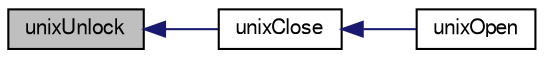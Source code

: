 digraph "unixUnlock"
{
  edge [fontname="FreeSans",fontsize="10",labelfontname="FreeSans",labelfontsize="10"];
  node [fontname="FreeSans",fontsize="10",shape=record];
  rankdir="LR";
  Node850483 [label="unixUnlock",height=0.2,width=0.4,color="black", fillcolor="grey75", style="filled", fontcolor="black"];
  Node850483 -> Node850484 [dir="back",color="midnightblue",fontsize="10",style="solid",fontname="FreeSans"];
  Node850484 [label="unixClose",height=0.2,width=0.4,color="black", fillcolor="white", style="filled",URL="$sqlite3_8c.html#a84cdb6e4ff75f085e8c05dfdec178927"];
  Node850484 -> Node850485 [dir="back",color="midnightblue",fontsize="10",style="solid",fontname="FreeSans"];
  Node850485 [label="unixOpen",height=0.2,width=0.4,color="black", fillcolor="white", style="filled",URL="$sqlite3_8c.html#a8ed5efc47b6e14f7805cd1bb9b215775"];
}
